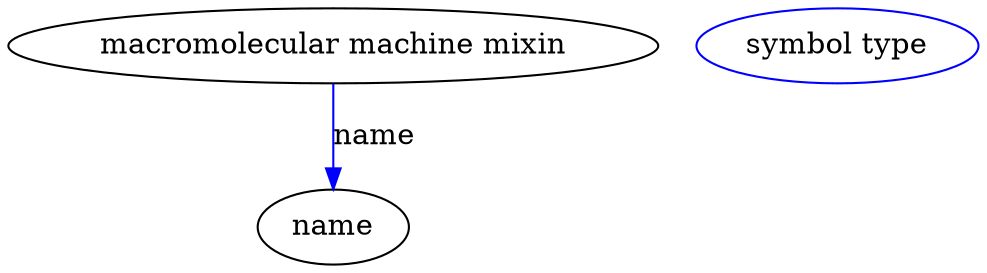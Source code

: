 digraph {
	graph [bb="0,0,376.38,123"];
	node [label="\N"];
	"macromolecular machine mixin"	 [height=0.5,
		label="macromolecular machine mixin",
		pos="124.79,105",
		width=3.4664];
	name	 [height=0.5,
		pos="124.79,18",
		width=0.84854];
	"macromolecular machine mixin" -> name	 [color=blue,
		label=name,
		lp="140.29,61.5",
		pos="e,124.79,36.003 124.79,86.974 124.79,75.192 124.79,59.561 124.79,46.158",
		style=solid];
	"macromolecular machine mixin_name"	 [color=blue,
		height=0.5,
		label="symbol type",
		pos="321.79,105",
		width=1.5165];
}
